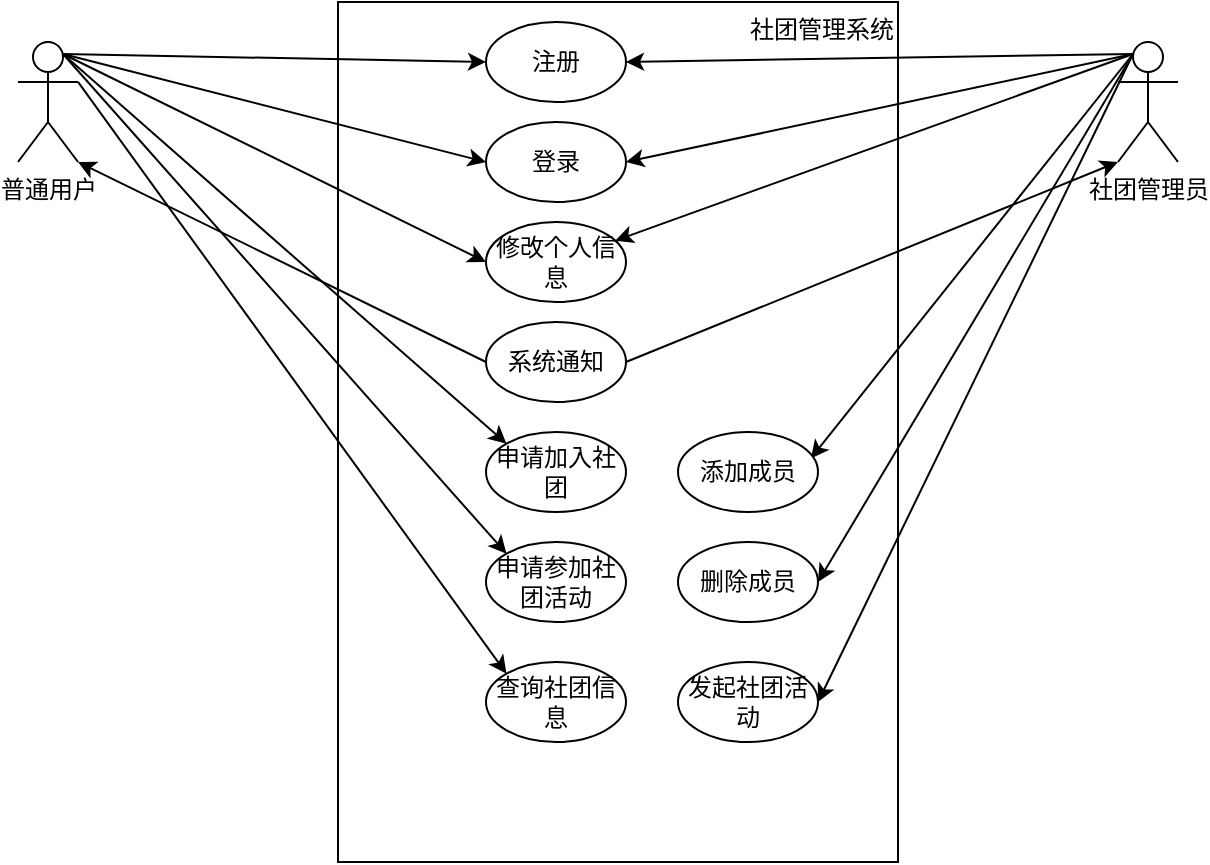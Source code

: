 <mxfile version="14.1.9" type="github">
  <diagram id="prtHgNgQTEPvFCAcTncT" name="Page-1">
    <mxGraphModel dx="1221" dy="578" grid="1" gridSize="10" guides="1" tooltips="1" connect="1" arrows="1" fold="1" page="1" pageScale="1" pageWidth="827" pageHeight="1169" math="0" shadow="0">
      <root>
        <mxCell id="0" />
        <mxCell id="1" parent="0" />
        <mxCell id="_-7YK1nfO6ypHrNXwtOh-2" value="&lt;blockquote style=&quot;margin: 0 0 0 40px ; border: none ; padding: 0px&quot;&gt;社团管理系统&lt;/blockquote&gt;&lt;blockquote style=&quot;margin: 0 0 0 40px ; border: none ; padding: 0px&quot;&gt;&lt;br&gt;&lt;/blockquote&gt;&lt;blockquote style=&quot;margin: 0 0 0 40px ; border: none ; padding: 0px&quot;&gt;&lt;br&gt;&lt;/blockquote&gt;&lt;blockquote style=&quot;margin: 0 0 0 40px ; border: none ; padding: 0px&quot;&gt;&lt;br&gt;&lt;/blockquote&gt;&lt;blockquote style=&quot;margin: 0 0 0 40px ; border: none ; padding: 0px&quot;&gt;&lt;br&gt;&lt;/blockquote&gt;&lt;blockquote style=&quot;margin: 0 0 0 40px ; border: none ; padding: 0px&quot;&gt;&lt;br&gt;&lt;/blockquote&gt;&lt;blockquote style=&quot;margin: 0 0 0 40px ; border: none ; padding: 0px&quot;&gt;&lt;br&gt;&lt;/blockquote&gt;&lt;blockquote style=&quot;margin: 0 0 0 40px ; border: none ; padding: 0px&quot;&gt;&lt;br&gt;&lt;/blockquote&gt;&lt;blockquote style=&quot;margin: 0 0 0 40px ; border: none ; padding: 0px&quot;&gt;&lt;br&gt;&lt;/blockquote&gt;&lt;blockquote style=&quot;margin: 0 0 0 40px ; border: none ; padding: 0px&quot;&gt;&lt;br&gt;&lt;/blockquote&gt;&lt;blockquote style=&quot;margin: 0 0 0 40px ; border: none ; padding: 0px&quot;&gt;&lt;br&gt;&lt;/blockquote&gt;&lt;blockquote style=&quot;margin: 0 0 0 40px ; border: none ; padding: 0px&quot;&gt;&lt;br&gt;&lt;/blockquote&gt;&lt;blockquote style=&quot;margin: 0 0 0 40px ; border: none ; padding: 0px&quot;&gt;&lt;br&gt;&lt;/blockquote&gt;&lt;blockquote style=&quot;margin: 0 0 0 40px ; border: none ; padding: 0px&quot;&gt;&lt;br&gt;&lt;/blockquote&gt;&lt;blockquote style=&quot;margin: 0 0 0 40px ; border: none ; padding: 0px&quot;&gt;&lt;br&gt;&lt;/blockquote&gt;&lt;blockquote style=&quot;margin: 0 0 0 40px ; border: none ; padding: 0px&quot;&gt;&lt;br&gt;&lt;/blockquote&gt;&lt;blockquote style=&quot;margin: 0 0 0 40px ; border: none ; padding: 0px&quot;&gt;&lt;br&gt;&lt;/blockquote&gt;&lt;blockquote style=&quot;margin: 0 0 0 40px ; border: none ; padding: 0px&quot;&gt;&lt;br&gt;&lt;/blockquote&gt;&lt;blockquote style=&quot;margin: 0 0 0 40px ; border: none ; padding: 0px&quot;&gt;&lt;br&gt;&lt;/blockquote&gt;&lt;blockquote style=&quot;margin: 0 0 0 40px ; border: none ; padding: 0px&quot;&gt;&lt;br&gt;&lt;/blockquote&gt;&lt;blockquote style=&quot;margin: 0 0 0 40px ; border: none ; padding: 0px&quot;&gt;&lt;br&gt;&lt;/blockquote&gt;&lt;blockquote style=&quot;margin: 0 0 0 40px ; border: none ; padding: 0px&quot;&gt;&lt;br&gt;&lt;/blockquote&gt;&lt;blockquote style=&quot;margin: 0 0 0 40px ; border: none ; padding: 0px&quot;&gt;&lt;br&gt;&lt;/blockquote&gt;&lt;blockquote style=&quot;margin: 0 0 0 40px ; border: none ; padding: 0px&quot;&gt;&lt;br&gt;&lt;/blockquote&gt;&lt;blockquote style=&quot;margin: 0 0 0 40px ; border: none ; padding: 0px&quot;&gt;&lt;br&gt;&lt;/blockquote&gt;&lt;blockquote style=&quot;margin: 0 0 0 40px ; border: none ; padding: 0px&quot;&gt;&lt;br&gt;&lt;/blockquote&gt;&lt;blockquote style=&quot;margin: 0 0 0 40px ; border: none ; padding: 0px&quot;&gt;&lt;br&gt;&lt;/blockquote&gt;&lt;blockquote style=&quot;margin: 0 0 0 40px ; border: none ; padding: 0px&quot;&gt;&lt;br&gt;&lt;/blockquote&gt;&lt;blockquote style=&quot;margin: 0 0 0 40px ; border: none ; padding: 0px&quot;&gt;&lt;br&gt;&lt;/blockquote&gt;" style="rounded=0;whiteSpace=wrap;html=1;align=right;" vertex="1" parent="1">
          <mxGeometry x="340" y="370" width="280" height="430" as="geometry" />
        </mxCell>
        <mxCell id="_-7YK1nfO6ypHrNXwtOh-17" style="edgeStyle=none;rounded=0;orthogonalLoop=1;jettySize=auto;html=1;exitX=0.75;exitY=0.1;exitDx=0;exitDy=0;exitPerimeter=0;entryX=0;entryY=0.5;entryDx=0;entryDy=0;" edge="1" parent="1" source="_-7YK1nfO6ypHrNXwtOh-3" target="_-7YK1nfO6ypHrNXwtOh-6">
          <mxGeometry relative="1" as="geometry" />
        </mxCell>
        <mxCell id="_-7YK1nfO6ypHrNXwtOh-18" style="edgeStyle=none;rounded=0;orthogonalLoop=1;jettySize=auto;html=1;exitX=0.75;exitY=0.1;exitDx=0;exitDy=0;exitPerimeter=0;entryX=0;entryY=0.5;entryDx=0;entryDy=0;" edge="1" parent="1" source="_-7YK1nfO6ypHrNXwtOh-3" target="_-7YK1nfO6ypHrNXwtOh-7">
          <mxGeometry relative="1" as="geometry" />
        </mxCell>
        <mxCell id="_-7YK1nfO6ypHrNXwtOh-19" style="edgeStyle=none;rounded=0;orthogonalLoop=1;jettySize=auto;html=1;exitX=0.75;exitY=0.1;exitDx=0;exitDy=0;exitPerimeter=0;entryX=0;entryY=0.5;entryDx=0;entryDy=0;" edge="1" parent="1" source="_-7YK1nfO6ypHrNXwtOh-3" target="_-7YK1nfO6ypHrNXwtOh-9">
          <mxGeometry relative="1" as="geometry" />
        </mxCell>
        <mxCell id="_-7YK1nfO6ypHrNXwtOh-20" style="edgeStyle=none;rounded=0;orthogonalLoop=1;jettySize=auto;html=1;exitX=0;exitY=0.5;exitDx=0;exitDy=0;entryX=1;entryY=1;entryDx=0;entryDy=0;entryPerimeter=0;" edge="1" parent="1" source="_-7YK1nfO6ypHrNXwtOh-8" target="_-7YK1nfO6ypHrNXwtOh-3">
          <mxGeometry relative="1" as="geometry">
            <mxPoint x="150" y="570" as="targetPoint" />
          </mxGeometry>
        </mxCell>
        <mxCell id="_-7YK1nfO6ypHrNXwtOh-21" style="edgeStyle=none;rounded=0;orthogonalLoop=1;jettySize=auto;html=1;exitX=0.75;exitY=0.1;exitDx=0;exitDy=0;exitPerimeter=0;entryX=0;entryY=0;entryDx=0;entryDy=0;" edge="1" parent="1" source="_-7YK1nfO6ypHrNXwtOh-3" target="_-7YK1nfO6ypHrNXwtOh-10">
          <mxGeometry relative="1" as="geometry" />
        </mxCell>
        <mxCell id="_-7YK1nfO6ypHrNXwtOh-22" style="edgeStyle=none;rounded=0;orthogonalLoop=1;jettySize=auto;html=1;exitX=0.75;exitY=0.1;exitDx=0;exitDy=0;exitPerimeter=0;entryX=0;entryY=0;entryDx=0;entryDy=0;" edge="1" parent="1" source="_-7YK1nfO6ypHrNXwtOh-3" target="_-7YK1nfO6ypHrNXwtOh-12">
          <mxGeometry relative="1" as="geometry" />
        </mxCell>
        <mxCell id="_-7YK1nfO6ypHrNXwtOh-23" style="edgeStyle=none;rounded=0;orthogonalLoop=1;jettySize=auto;html=1;exitX=1;exitY=0.333;exitDx=0;exitDy=0;exitPerimeter=0;entryX=0;entryY=0;entryDx=0;entryDy=0;" edge="1" parent="1" source="_-7YK1nfO6ypHrNXwtOh-3" target="_-7YK1nfO6ypHrNXwtOh-15">
          <mxGeometry relative="1" as="geometry" />
        </mxCell>
        <mxCell id="_-7YK1nfO6ypHrNXwtOh-3" value="普通用户" style="shape=umlActor;verticalLabelPosition=bottom;verticalAlign=top;html=1;outlineConnect=0;" vertex="1" parent="1">
          <mxGeometry x="180" y="390" width="30" height="60" as="geometry" />
        </mxCell>
        <mxCell id="_-7YK1nfO6ypHrNXwtOh-24" style="edgeStyle=none;rounded=0;orthogonalLoop=1;jettySize=auto;html=1;exitX=0.25;exitY=0.1;exitDx=0;exitDy=0;exitPerimeter=0;entryX=1;entryY=0.5;entryDx=0;entryDy=0;" edge="1" parent="1" source="_-7YK1nfO6ypHrNXwtOh-4" target="_-7YK1nfO6ypHrNXwtOh-6">
          <mxGeometry relative="1" as="geometry" />
        </mxCell>
        <mxCell id="_-7YK1nfO6ypHrNXwtOh-25" style="edgeStyle=none;rounded=0;orthogonalLoop=1;jettySize=auto;html=1;exitX=0.25;exitY=0.1;exitDx=0;exitDy=0;exitPerimeter=0;entryX=1;entryY=0.5;entryDx=0;entryDy=0;" edge="1" parent="1" source="_-7YK1nfO6ypHrNXwtOh-4" target="_-7YK1nfO6ypHrNXwtOh-7">
          <mxGeometry relative="1" as="geometry" />
        </mxCell>
        <mxCell id="_-7YK1nfO6ypHrNXwtOh-26" style="edgeStyle=none;rounded=0;orthogonalLoop=1;jettySize=auto;html=1;exitX=0.25;exitY=0.1;exitDx=0;exitDy=0;exitPerimeter=0;" edge="1" parent="1" source="_-7YK1nfO6ypHrNXwtOh-4" target="_-7YK1nfO6ypHrNXwtOh-9">
          <mxGeometry relative="1" as="geometry">
            <mxPoint x="720" y="440" as="sourcePoint" />
          </mxGeometry>
        </mxCell>
        <mxCell id="_-7YK1nfO6ypHrNXwtOh-27" style="edgeStyle=none;rounded=0;orthogonalLoop=1;jettySize=auto;html=1;exitX=1;exitY=0.5;exitDx=0;exitDy=0;entryX=0;entryY=1;entryDx=0;entryDy=0;entryPerimeter=0;" edge="1" parent="1" source="_-7YK1nfO6ypHrNXwtOh-8" target="_-7YK1nfO6ypHrNXwtOh-4">
          <mxGeometry relative="1" as="geometry">
            <mxPoint x="700" y="620" as="targetPoint" />
          </mxGeometry>
        </mxCell>
        <mxCell id="_-7YK1nfO6ypHrNXwtOh-28" style="edgeStyle=none;rounded=0;orthogonalLoop=1;jettySize=auto;html=1;exitX=0.25;exitY=0.1;exitDx=0;exitDy=0;exitPerimeter=0;entryX=0.949;entryY=0.33;entryDx=0;entryDy=0;entryPerimeter=0;" edge="1" parent="1" source="_-7YK1nfO6ypHrNXwtOh-4" target="_-7YK1nfO6ypHrNXwtOh-13">
          <mxGeometry relative="1" as="geometry" />
        </mxCell>
        <mxCell id="_-7YK1nfO6ypHrNXwtOh-29" style="edgeStyle=none;rounded=0;orthogonalLoop=1;jettySize=auto;html=1;exitX=0.25;exitY=0.1;exitDx=0;exitDy=0;exitPerimeter=0;entryX=1;entryY=0.5;entryDx=0;entryDy=0;" edge="1" parent="1" source="_-7YK1nfO6ypHrNXwtOh-4" target="_-7YK1nfO6ypHrNXwtOh-14">
          <mxGeometry relative="1" as="geometry" />
        </mxCell>
        <mxCell id="_-7YK1nfO6ypHrNXwtOh-30" style="edgeStyle=none;rounded=0;orthogonalLoop=1;jettySize=auto;html=1;exitX=0.25;exitY=0.1;exitDx=0;exitDy=0;exitPerimeter=0;entryX=1;entryY=0.5;entryDx=0;entryDy=0;" edge="1" parent="1" source="_-7YK1nfO6ypHrNXwtOh-4" target="_-7YK1nfO6ypHrNXwtOh-16">
          <mxGeometry relative="1" as="geometry" />
        </mxCell>
        <mxCell id="_-7YK1nfO6ypHrNXwtOh-4" value="社团管理员" style="shape=umlActor;verticalLabelPosition=bottom;verticalAlign=top;html=1;outlineConnect=0;" vertex="1" parent="1">
          <mxGeometry x="730" y="390" width="30" height="60" as="geometry" />
        </mxCell>
        <mxCell id="_-7YK1nfO6ypHrNXwtOh-6" value="注册" style="ellipse;whiteSpace=wrap;html=1;" vertex="1" parent="1">
          <mxGeometry x="414" y="380" width="70" height="40" as="geometry" />
        </mxCell>
        <mxCell id="_-7YK1nfO6ypHrNXwtOh-7" value="登录" style="ellipse;whiteSpace=wrap;html=1;" vertex="1" parent="1">
          <mxGeometry x="414" y="430" width="70" height="40" as="geometry" />
        </mxCell>
        <mxCell id="_-7YK1nfO6ypHrNXwtOh-8" value="系统通知" style="ellipse;whiteSpace=wrap;html=1;" vertex="1" parent="1">
          <mxGeometry x="414" y="530" width="70" height="40" as="geometry" />
        </mxCell>
        <mxCell id="_-7YK1nfO6ypHrNXwtOh-9" value="修改个人信息" style="ellipse;whiteSpace=wrap;html=1;" vertex="1" parent="1">
          <mxGeometry x="414" y="480" width="70" height="40" as="geometry" />
        </mxCell>
        <mxCell id="_-7YK1nfO6ypHrNXwtOh-10" value="申请加入社团" style="ellipse;whiteSpace=wrap;html=1;" vertex="1" parent="1">
          <mxGeometry x="414" y="585" width="70" height="40" as="geometry" />
        </mxCell>
        <mxCell id="_-7YK1nfO6ypHrNXwtOh-12" value="申请参加社团活动" style="ellipse;whiteSpace=wrap;html=1;" vertex="1" parent="1">
          <mxGeometry x="414" y="640" width="70" height="40" as="geometry" />
        </mxCell>
        <mxCell id="_-7YK1nfO6ypHrNXwtOh-13" value="添加成员" style="ellipse;whiteSpace=wrap;html=1;" vertex="1" parent="1">
          <mxGeometry x="510" y="585" width="70" height="40" as="geometry" />
        </mxCell>
        <mxCell id="_-7YK1nfO6ypHrNXwtOh-14" value="删除成员" style="ellipse;whiteSpace=wrap;html=1;" vertex="1" parent="1">
          <mxGeometry x="510" y="640" width="70" height="40" as="geometry" />
        </mxCell>
        <mxCell id="_-7YK1nfO6ypHrNXwtOh-15" value="查询社团信息" style="ellipse;whiteSpace=wrap;html=1;" vertex="1" parent="1">
          <mxGeometry x="414" y="700" width="70" height="40" as="geometry" />
        </mxCell>
        <mxCell id="_-7YK1nfO6ypHrNXwtOh-16" value="发起社团活动" style="ellipse;whiteSpace=wrap;html=1;" vertex="1" parent="1">
          <mxGeometry x="510" y="700" width="70" height="40" as="geometry" />
        </mxCell>
      </root>
    </mxGraphModel>
  </diagram>
</mxfile>
